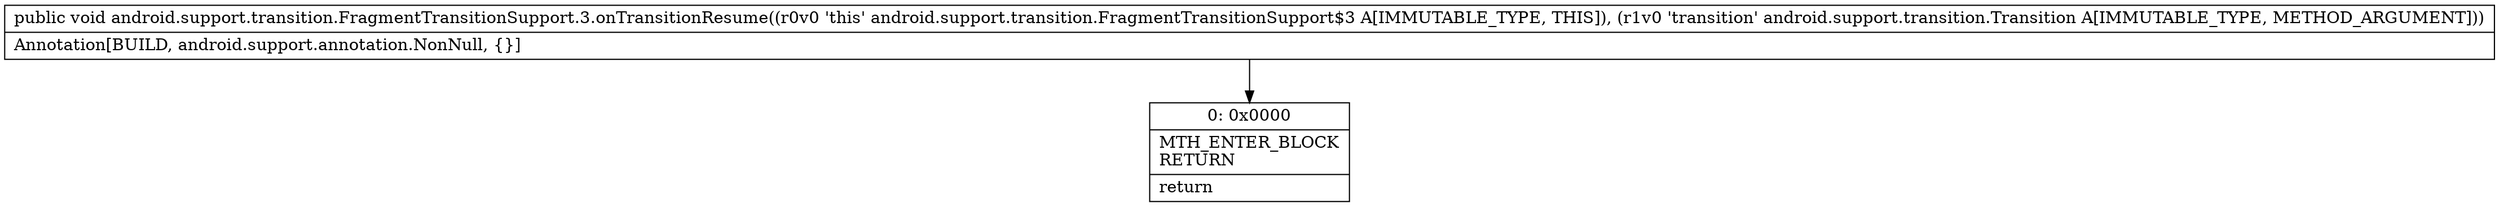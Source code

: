 digraph "CFG forandroid.support.transition.FragmentTransitionSupport.3.onTransitionResume(Landroid\/support\/transition\/Transition;)V" {
Node_0 [shape=record,label="{0\:\ 0x0000|MTH_ENTER_BLOCK\lRETURN\l|return\l}"];
MethodNode[shape=record,label="{public void android.support.transition.FragmentTransitionSupport.3.onTransitionResume((r0v0 'this' android.support.transition.FragmentTransitionSupport$3 A[IMMUTABLE_TYPE, THIS]), (r1v0 'transition' android.support.transition.Transition A[IMMUTABLE_TYPE, METHOD_ARGUMENT]))  | Annotation[BUILD, android.support.annotation.NonNull, \{\}]\l}"];
MethodNode -> Node_0;
}

